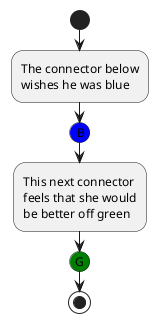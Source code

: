 {
  "sha1": "cnuhayn77y0yr4cub91d4a78p8dcnbc",
  "insertion": {
    "when": "2024-06-01T09:03:01.768Z",
    "url": "https://forum.plantuml.net/10077/assigning-color-to-connectors?show=10079#c10079",
    "user": "plantuml@gmail.com"
  }
}
@startuml
start
:The connector below 
wishes he was blue;
#blue:(B)
:This next connector
feels that she would
be better off green;
#green:(G)
stop
@enduml

